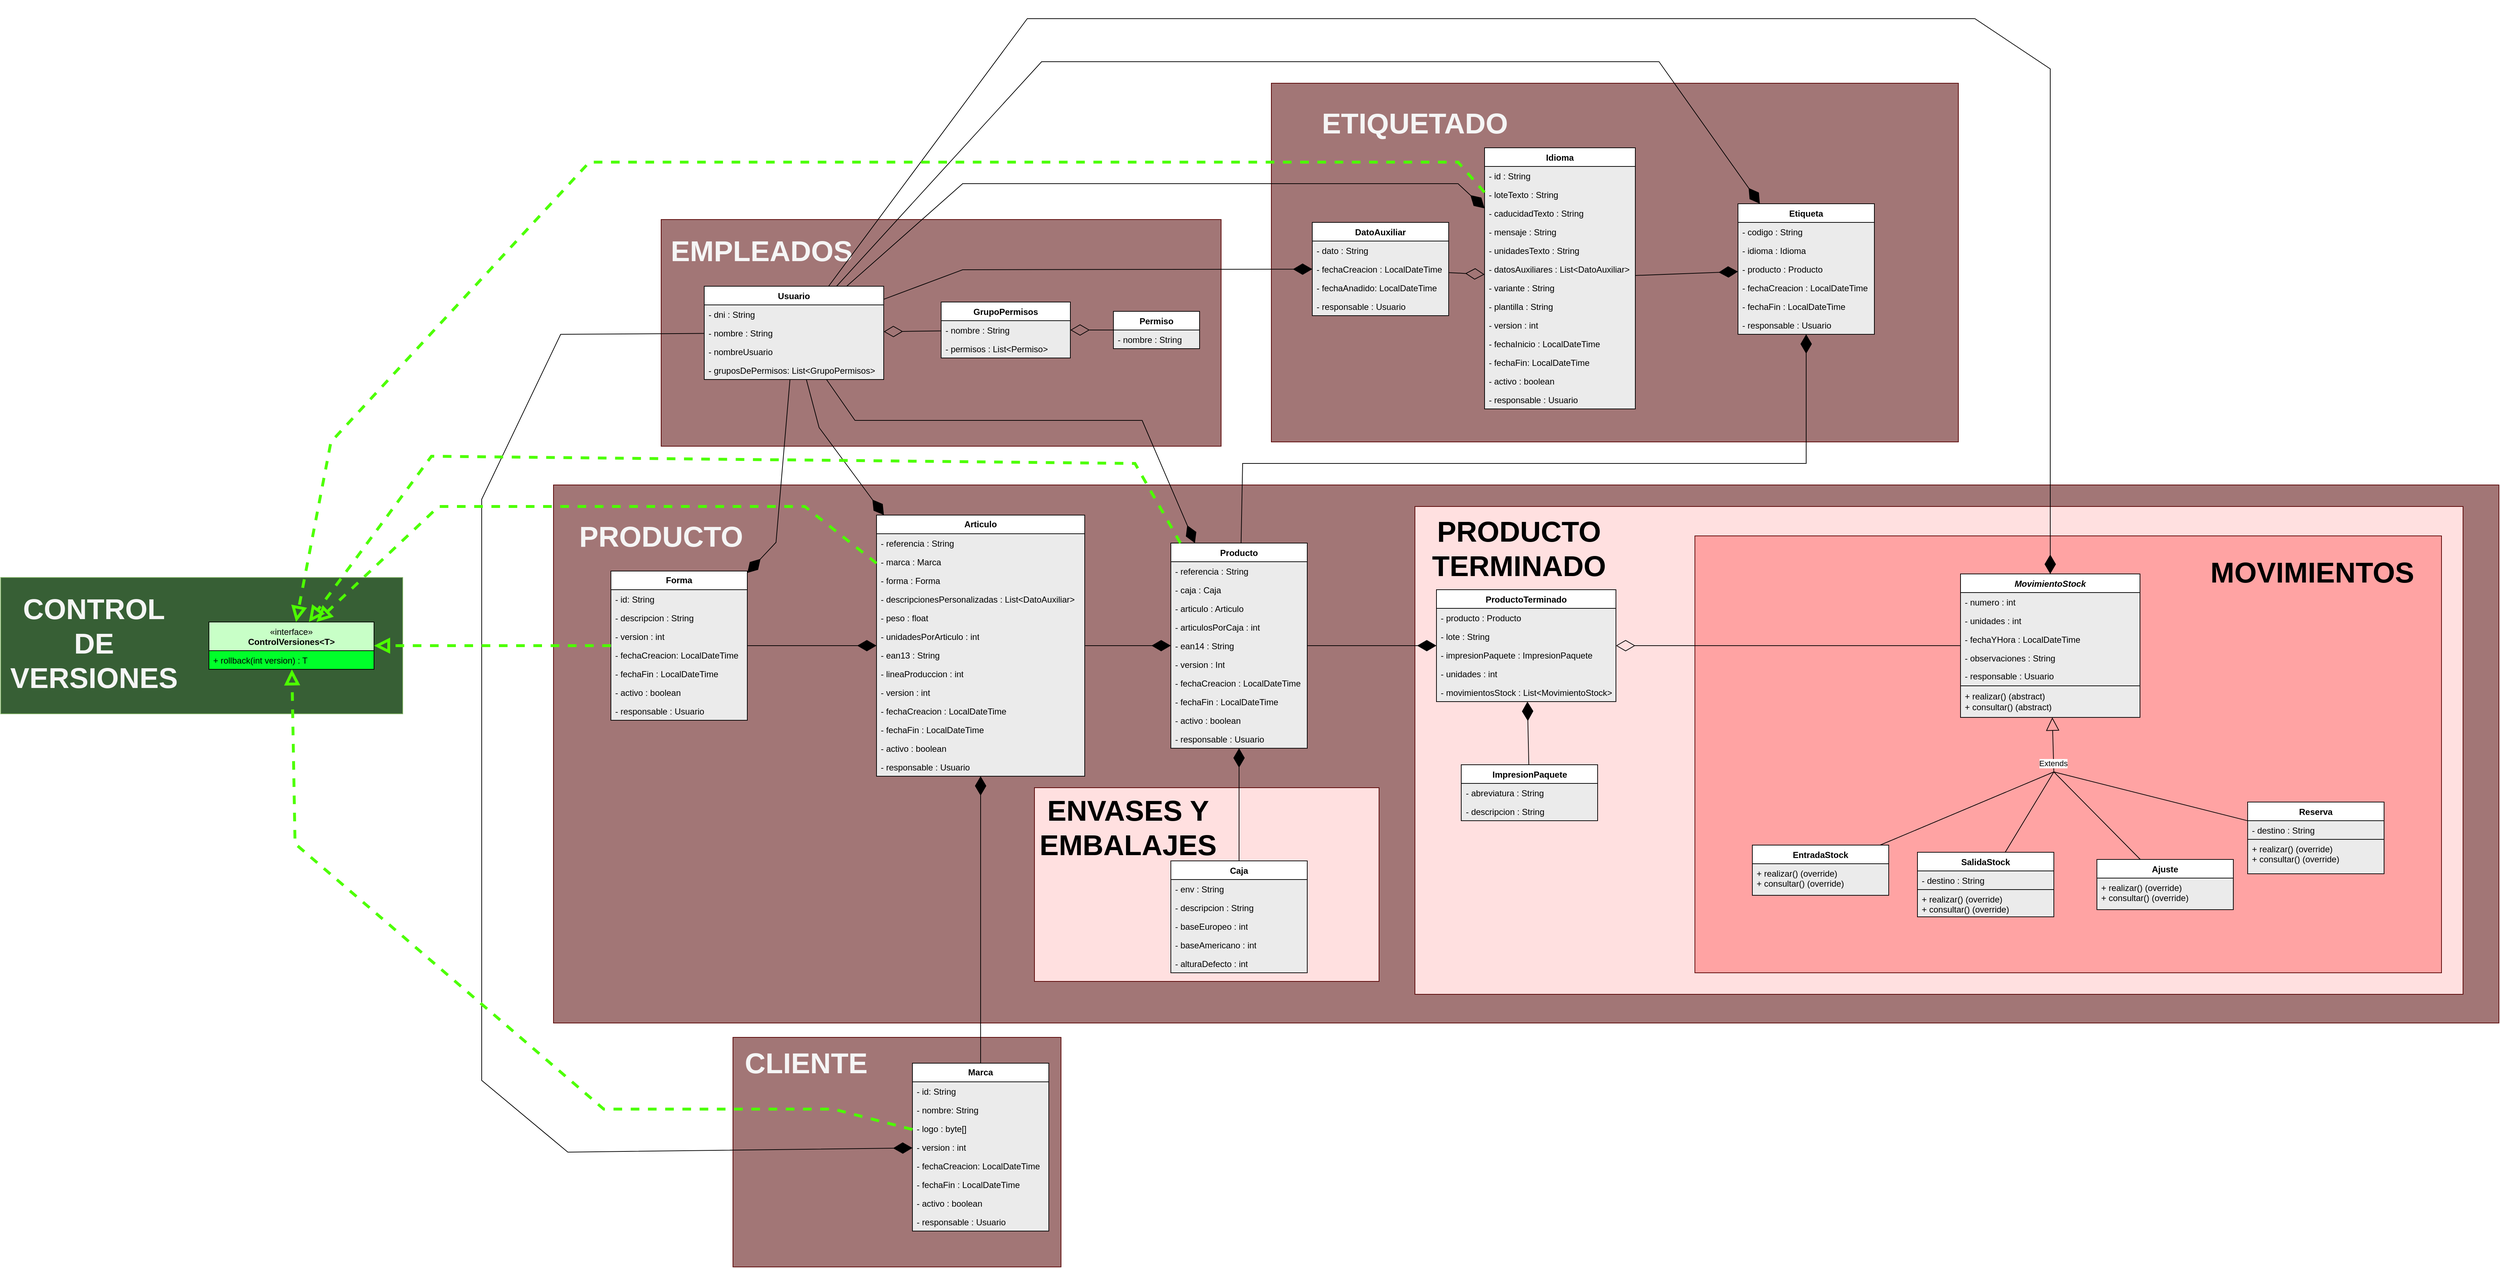 <mxfile version="26.0.16">
  <diagram id="C5RBs43oDa-KdzZeNtuy" name="Modelo">
    <mxGraphModel dx="4284" dy="2999" grid="1" gridSize="10" guides="1" tooltips="1" connect="1" arrows="1" fold="1" page="1" pageScale="1" pageWidth="827" pageHeight="1169" math="0" shadow="0">
      <root>
        <mxCell id="WIyWlLk6GJQsqaUBKTNV-0" />
        <mxCell id="WIyWlLk6GJQsqaUBKTNV-1" parent="WIyWlLk6GJQsqaUBKTNV-0" />
        <mxCell id="xdVRWR4K_y8yQyxVj0XE-1" value="" style="rounded=0;whiteSpace=wrap;html=1;strokeColor=light-dark(#570000, #050000);fillStyle=solid;fillColor=light-dark(#a27676, #190606);" parent="WIyWlLk6GJQsqaUBKTNV-1" vertex="1">
          <mxGeometry x="390" y="390" width="2710" height="750" as="geometry" />
        </mxCell>
        <mxCell id="xdVRWR4K_y8yQyxVj0XE-2" value="PRODUCTO" style="text;html=1;align=center;verticalAlign=middle;whiteSpace=wrap;rounded=0;fontSize=40;fontStyle=1;fontColor=light-dark(#f5f5f5, #ededed);" parent="WIyWlLk6GJQsqaUBKTNV-1" vertex="1">
          <mxGeometry x="450" y="420" width="180" height="81" as="geometry" />
        </mxCell>
        <mxCell id="xdVRWR4K_y8yQyxVj0XE-3" value="&lt;b&gt;Forma&lt;/b&gt;" style="swimlane;fontStyle=0;childLayout=stackLayout;horizontal=1;startSize=26;fillColor=default;horizontalStack=0;resizeParent=1;resizeParentMax=0;resizeLast=0;collapsible=1;marginBottom=0;whiteSpace=wrap;html=1;swimlaneFillColor=light-dark(#ebebeb, #1c1c1c);" parent="WIyWlLk6GJQsqaUBKTNV-1" vertex="1">
          <mxGeometry x="470" y="510" width="190" height="208" as="geometry" />
        </mxCell>
        <mxCell id="xdVRWR4K_y8yQyxVj0XE-4" value="- id: String" style="text;strokeColor=none;fillColor=none;align=left;verticalAlign=top;spacingLeft=4;spacingRight=4;overflow=hidden;rotatable=0;points=[[0,0.5],[1,0.5]];portConstraint=eastwest;whiteSpace=wrap;html=1;" parent="xdVRWR4K_y8yQyxVj0XE-3" vertex="1">
          <mxGeometry y="26" width="190" height="26" as="geometry" />
        </mxCell>
        <mxCell id="xdVRWR4K_y8yQyxVj0XE-5" value="- descripcion : String" style="text;strokeColor=none;fillColor=none;align=left;verticalAlign=top;spacingLeft=4;spacingRight=4;overflow=hidden;rotatable=0;points=[[0,0.5],[1,0.5]];portConstraint=eastwest;whiteSpace=wrap;html=1;" parent="xdVRWR4K_y8yQyxVj0XE-3" vertex="1">
          <mxGeometry y="52" width="190" height="26" as="geometry" />
        </mxCell>
        <mxCell id="xdVRWR4K_y8yQyxVj0XE-6" value="- version : int" style="text;strokeColor=none;fillColor=none;align=left;verticalAlign=top;spacingLeft=4;spacingRight=4;overflow=hidden;rotatable=0;points=[[0,0.5],[1,0.5]];portConstraint=eastwest;whiteSpace=wrap;html=1;" parent="xdVRWR4K_y8yQyxVj0XE-3" vertex="1">
          <mxGeometry y="78" width="190" height="26" as="geometry" />
        </mxCell>
        <mxCell id="xdVRWR4K_y8yQyxVj0XE-7" value="- fechaCreacion: LocalDateTime" style="text;strokeColor=none;fillColor=none;align=left;verticalAlign=top;spacingLeft=4;spacingRight=4;overflow=hidden;rotatable=0;points=[[0,0.5],[1,0.5]];portConstraint=eastwest;whiteSpace=wrap;html=1;" parent="xdVRWR4K_y8yQyxVj0XE-3" vertex="1">
          <mxGeometry y="104" width="190" height="26" as="geometry" />
        </mxCell>
        <mxCell id="xdVRWR4K_y8yQyxVj0XE-8" value="- fechaFin : LocalDateTime" style="text;strokeColor=none;fillColor=none;align=left;verticalAlign=top;spacingLeft=4;spacingRight=4;overflow=hidden;rotatable=0;points=[[0,0.5],[1,0.5]];portConstraint=eastwest;whiteSpace=wrap;html=1;" parent="xdVRWR4K_y8yQyxVj0XE-3" vertex="1">
          <mxGeometry y="130" width="190" height="26" as="geometry" />
        </mxCell>
        <mxCell id="xdVRWR4K_y8yQyxVj0XE-9" value="- activo : boolean" style="text;strokeColor=none;fillColor=none;align=left;verticalAlign=top;spacingLeft=4;spacingRight=4;overflow=hidden;rotatable=0;points=[[0,0.5],[1,0.5]];portConstraint=eastwest;whiteSpace=wrap;html=1;" parent="xdVRWR4K_y8yQyxVj0XE-3" vertex="1">
          <mxGeometry y="156" width="190" height="26" as="geometry" />
        </mxCell>
        <mxCell id="xdVRWR4K_y8yQyxVj0XE-10" value="- responsable : Usuario" style="text;strokeColor=none;fillColor=none;align=left;verticalAlign=top;spacingLeft=4;spacingRight=4;overflow=hidden;rotatable=0;points=[[0,0.5],[1,0.5]];portConstraint=eastwest;whiteSpace=wrap;html=1;" parent="xdVRWR4K_y8yQyxVj0XE-3" vertex="1">
          <mxGeometry y="182" width="190" height="26" as="geometry" />
        </mxCell>
        <mxCell id="xdVRWR4K_y8yQyxVj0XE-11" value="&lt;b&gt;Articulo&lt;/b&gt;" style="swimlane;fontStyle=0;childLayout=stackLayout;horizontal=1;startSize=26;fillColor=default;horizontalStack=0;resizeParent=1;resizeParentMax=0;resizeLast=0;collapsible=1;marginBottom=0;whiteSpace=wrap;html=1;swimlaneFillColor=light-dark(#ebebeb, #1c1c1c);" parent="WIyWlLk6GJQsqaUBKTNV-1" vertex="1">
          <mxGeometry x="840" y="432" width="290" height="364" as="geometry" />
        </mxCell>
        <mxCell id="xdVRWR4K_y8yQyxVj0XE-12" value="- referencia : String" style="text;strokeColor=none;fillColor=none;align=left;verticalAlign=top;spacingLeft=4;spacingRight=4;overflow=hidden;rotatable=0;points=[[0,0.5],[1,0.5]];portConstraint=eastwest;whiteSpace=wrap;html=1;" parent="xdVRWR4K_y8yQyxVj0XE-11" vertex="1">
          <mxGeometry y="26" width="290" height="26" as="geometry" />
        </mxCell>
        <mxCell id="xdVRWR4K_y8yQyxVj0XE-13" value="- marca : Marca" style="text;strokeColor=none;fillColor=none;align=left;verticalAlign=top;spacingLeft=4;spacingRight=4;overflow=hidden;rotatable=0;points=[[0,0.5],[1,0.5]];portConstraint=eastwest;whiteSpace=wrap;html=1;" parent="xdVRWR4K_y8yQyxVj0XE-11" vertex="1">
          <mxGeometry y="52" width="290" height="26" as="geometry" />
        </mxCell>
        <mxCell id="xdVRWR4K_y8yQyxVj0XE-14" value="- forma : Forma" style="text;strokeColor=none;fillColor=none;align=left;verticalAlign=top;spacingLeft=4;spacingRight=4;overflow=hidden;rotatable=0;points=[[0,0.5],[1,0.5]];portConstraint=eastwest;whiteSpace=wrap;html=1;" parent="xdVRWR4K_y8yQyxVj0XE-11" vertex="1">
          <mxGeometry y="78" width="290" height="26" as="geometry" />
        </mxCell>
        <mxCell id="xdVRWR4K_y8yQyxVj0XE-15" value="- descripcionesPersonalizadas : List&amp;lt;DatoAuxiliar&amp;gt;" style="text;strokeColor=none;fillColor=none;align=left;verticalAlign=top;spacingLeft=4;spacingRight=4;overflow=hidden;rotatable=0;points=[[0,0.5],[1,0.5]];portConstraint=eastwest;whiteSpace=wrap;html=1;" parent="xdVRWR4K_y8yQyxVj0XE-11" vertex="1">
          <mxGeometry y="104" width="290" height="26" as="geometry" />
        </mxCell>
        <mxCell id="xdVRWR4K_y8yQyxVj0XE-16" value="- peso : float" style="text;strokeColor=none;fillColor=none;align=left;verticalAlign=top;spacingLeft=4;spacingRight=4;overflow=hidden;rotatable=0;points=[[0,0.5],[1,0.5]];portConstraint=eastwest;whiteSpace=wrap;html=1;" parent="xdVRWR4K_y8yQyxVj0XE-11" vertex="1">
          <mxGeometry y="130" width="290" height="26" as="geometry" />
        </mxCell>
        <mxCell id="xdVRWR4K_y8yQyxVj0XE-17" value="- unidadesPorArticulo : int" style="text;strokeColor=none;fillColor=none;align=left;verticalAlign=top;spacingLeft=4;spacingRight=4;overflow=hidden;rotatable=0;points=[[0,0.5],[1,0.5]];portConstraint=eastwest;whiteSpace=wrap;html=1;" parent="xdVRWR4K_y8yQyxVj0XE-11" vertex="1">
          <mxGeometry y="156" width="290" height="26" as="geometry" />
        </mxCell>
        <mxCell id="xdVRWR4K_y8yQyxVj0XE-18" value="- ean13 : String" style="text;strokeColor=none;fillColor=none;align=left;verticalAlign=top;spacingLeft=4;spacingRight=4;overflow=hidden;rotatable=0;points=[[0,0.5],[1,0.5]];portConstraint=eastwest;whiteSpace=wrap;html=1;" parent="xdVRWR4K_y8yQyxVj0XE-11" vertex="1">
          <mxGeometry y="182" width="290" height="26" as="geometry" />
        </mxCell>
        <mxCell id="xdVRWR4K_y8yQyxVj0XE-19" value="- lineaProduccion : int" style="text;strokeColor=none;fillColor=none;align=left;verticalAlign=top;spacingLeft=4;spacingRight=4;overflow=hidden;rotatable=0;points=[[0,0.5],[1,0.5]];portConstraint=eastwest;whiteSpace=wrap;html=1;" parent="xdVRWR4K_y8yQyxVj0XE-11" vertex="1">
          <mxGeometry y="208" width="290" height="26" as="geometry" />
        </mxCell>
        <mxCell id="xdVRWR4K_y8yQyxVj0XE-20" value="- version : int" style="text;strokeColor=none;fillColor=none;align=left;verticalAlign=top;spacingLeft=4;spacingRight=4;overflow=hidden;rotatable=0;points=[[0,0.5],[1,0.5]];portConstraint=eastwest;whiteSpace=wrap;html=1;" parent="xdVRWR4K_y8yQyxVj0XE-11" vertex="1">
          <mxGeometry y="234" width="290" height="26" as="geometry" />
        </mxCell>
        <mxCell id="xdVRWR4K_y8yQyxVj0XE-21" value="- fechaCreacion : LocalDateTime" style="text;strokeColor=none;fillColor=none;align=left;verticalAlign=top;spacingLeft=4;spacingRight=4;overflow=hidden;rotatable=0;points=[[0,0.5],[1,0.5]];portConstraint=eastwest;whiteSpace=wrap;html=1;" parent="xdVRWR4K_y8yQyxVj0XE-11" vertex="1">
          <mxGeometry y="260" width="290" height="26" as="geometry" />
        </mxCell>
        <mxCell id="xdVRWR4K_y8yQyxVj0XE-22" value="- fechaFin : LocalDateTime" style="text;strokeColor=none;fillColor=none;align=left;verticalAlign=top;spacingLeft=4;spacingRight=4;overflow=hidden;rotatable=0;points=[[0,0.5],[1,0.5]];portConstraint=eastwest;whiteSpace=wrap;html=1;" parent="xdVRWR4K_y8yQyxVj0XE-11" vertex="1">
          <mxGeometry y="286" width="290" height="26" as="geometry" />
        </mxCell>
        <mxCell id="xdVRWR4K_y8yQyxVj0XE-23" value="- activo : boolean" style="text;strokeColor=none;fillColor=none;align=left;verticalAlign=top;spacingLeft=4;spacingRight=4;overflow=hidden;rotatable=0;points=[[0,0.5],[1,0.5]];portConstraint=eastwest;whiteSpace=wrap;html=1;" parent="xdVRWR4K_y8yQyxVj0XE-11" vertex="1">
          <mxGeometry y="312" width="290" height="26" as="geometry" />
        </mxCell>
        <mxCell id="xdVRWR4K_y8yQyxVj0XE-24" value="- responsable : Usuario" style="text;strokeColor=none;fillColor=none;align=left;verticalAlign=top;spacingLeft=4;spacingRight=4;overflow=hidden;rotatable=0;points=[[0,0.5],[1,0.5]];portConstraint=eastwest;whiteSpace=wrap;html=1;" parent="xdVRWR4K_y8yQyxVj0XE-11" vertex="1">
          <mxGeometry y="338" width="290" height="26" as="geometry" />
        </mxCell>
        <mxCell id="xdVRWR4K_y8yQyxVj0XE-30" value="Producto" style="swimlane;fontStyle=1;align=center;verticalAlign=top;childLayout=stackLayout;horizontal=1;startSize=26;horizontalStack=0;resizeParent=1;resizeParentMax=0;resizeLast=0;collapsible=1;marginBottom=0;whiteSpace=wrap;html=1;swimlaneFillColor=light-dark(#ebebeb, #1c1c1c);" parent="WIyWlLk6GJQsqaUBKTNV-1" vertex="1">
          <mxGeometry x="1250" y="471" width="190" height="286" as="geometry" />
        </mxCell>
        <mxCell id="xdVRWR4K_y8yQyxVj0XE-31" value="- referencia : String" style="text;strokeColor=none;fillColor=none;align=left;verticalAlign=top;spacingLeft=4;spacingRight=4;overflow=hidden;rotatable=0;points=[[0,0.5],[1,0.5]];portConstraint=eastwest;whiteSpace=wrap;html=1;" parent="xdVRWR4K_y8yQyxVj0XE-30" vertex="1">
          <mxGeometry y="26" width="190" height="26" as="geometry" />
        </mxCell>
        <mxCell id="xdVRWR4K_y8yQyxVj0XE-33" value="- caja : Caja" style="text;strokeColor=none;fillColor=none;align=left;verticalAlign=top;spacingLeft=4;spacingRight=4;overflow=hidden;rotatable=0;points=[[0,0.5],[1,0.5]];portConstraint=eastwest;whiteSpace=wrap;html=1;" parent="xdVRWR4K_y8yQyxVj0XE-30" vertex="1">
          <mxGeometry y="52" width="190" height="26" as="geometry" />
        </mxCell>
        <mxCell id="xdVRWR4K_y8yQyxVj0XE-34" value="- articulo : Articulo" style="text;strokeColor=none;fillColor=none;align=left;verticalAlign=top;spacingLeft=4;spacingRight=4;overflow=hidden;rotatable=0;points=[[0,0.5],[1,0.5]];portConstraint=eastwest;whiteSpace=wrap;html=1;" parent="xdVRWR4K_y8yQyxVj0XE-30" vertex="1">
          <mxGeometry y="78" width="190" height="26" as="geometry" />
        </mxCell>
        <mxCell id="xdVRWR4K_y8yQyxVj0XE-35" value="- articulosPorCaja : int" style="text;strokeColor=none;fillColor=none;align=left;verticalAlign=top;spacingLeft=4;spacingRight=4;overflow=hidden;rotatable=0;points=[[0,0.5],[1,0.5]];portConstraint=eastwest;whiteSpace=wrap;html=1;" parent="xdVRWR4K_y8yQyxVj0XE-30" vertex="1">
          <mxGeometry y="104" width="190" height="26" as="geometry" />
        </mxCell>
        <mxCell id="xdVRWR4K_y8yQyxVj0XE-36" value="- ean14 : String" style="text;strokeColor=none;fillColor=none;align=left;verticalAlign=top;spacingLeft=4;spacingRight=4;overflow=hidden;rotatable=0;points=[[0,0.5],[1,0.5]];portConstraint=eastwest;whiteSpace=wrap;html=1;" parent="xdVRWR4K_y8yQyxVj0XE-30" vertex="1">
          <mxGeometry y="130" width="190" height="26" as="geometry" />
        </mxCell>
        <mxCell id="xdVRWR4K_y8yQyxVj0XE-37" value="- version : Int" style="text;strokeColor=none;fillColor=none;align=left;verticalAlign=top;spacingLeft=4;spacingRight=4;overflow=hidden;rotatable=0;points=[[0,0.5],[1,0.5]];portConstraint=eastwest;whiteSpace=wrap;html=1;" parent="xdVRWR4K_y8yQyxVj0XE-30" vertex="1">
          <mxGeometry y="156" width="190" height="26" as="geometry" />
        </mxCell>
        <mxCell id="xdVRWR4K_y8yQyxVj0XE-38" value="- fechaCreacion : LocalDateTime" style="text;strokeColor=none;fillColor=none;align=left;verticalAlign=top;spacingLeft=4;spacingRight=4;overflow=hidden;rotatable=0;points=[[0,0.5],[1,0.5]];portConstraint=eastwest;whiteSpace=wrap;html=1;" parent="xdVRWR4K_y8yQyxVj0XE-30" vertex="1">
          <mxGeometry y="182" width="190" height="26" as="geometry" />
        </mxCell>
        <mxCell id="xdVRWR4K_y8yQyxVj0XE-39" value="- fechaFin : LocalDateTime" style="text;strokeColor=none;fillColor=none;align=left;verticalAlign=top;spacingLeft=4;spacingRight=4;overflow=hidden;rotatable=0;points=[[0,0.5],[1,0.5]];portConstraint=eastwest;whiteSpace=wrap;html=1;" parent="xdVRWR4K_y8yQyxVj0XE-30" vertex="1">
          <mxGeometry y="208" width="190" height="26" as="geometry" />
        </mxCell>
        <mxCell id="xdVRWR4K_y8yQyxVj0XE-40" value="- activo : boolean" style="text;strokeColor=none;fillColor=none;align=left;verticalAlign=top;spacingLeft=4;spacingRight=4;overflow=hidden;rotatable=0;points=[[0,0.5],[1,0.5]];portConstraint=eastwest;whiteSpace=wrap;html=1;" parent="xdVRWR4K_y8yQyxVj0XE-30" vertex="1">
          <mxGeometry y="234" width="190" height="26" as="geometry" />
        </mxCell>
        <mxCell id="xdVRWR4K_y8yQyxVj0XE-41" value="- responsable : Usuario" style="text;strokeColor=none;fillColor=none;align=left;verticalAlign=top;spacingLeft=4;spacingRight=4;overflow=hidden;rotatable=0;points=[[0,0.5],[1,0.5]];portConstraint=eastwest;whiteSpace=wrap;html=1;" parent="xdVRWR4K_y8yQyxVj0XE-30" vertex="1">
          <mxGeometry y="260" width="190" height="26" as="geometry" />
        </mxCell>
        <mxCell id="xdVRWR4K_y8yQyxVj0XE-43" value="" style="endArrow=diamondThin;endFill=1;endSize=24;html=1;rounded=0;" parent="WIyWlLk6GJQsqaUBKTNV-1" source="xdVRWR4K_y8yQyxVj0XE-3" target="xdVRWR4K_y8yQyxVj0XE-11" edge="1">
          <mxGeometry width="160" relative="1" as="geometry">
            <mxPoint x="940" y="280" as="sourcePoint" />
            <mxPoint x="1100" y="280" as="targetPoint" />
            <Array as="points">
              <mxPoint x="760" y="614" />
            </Array>
          </mxGeometry>
        </mxCell>
        <mxCell id="xdVRWR4K_y8yQyxVj0XE-44" value="" style="endArrow=diamondThin;endFill=1;endSize=24;html=1;rounded=0;" parent="WIyWlLk6GJQsqaUBKTNV-1" source="xdVRWR4K_y8yQyxVj0XE-11" target="xdVRWR4K_y8yQyxVj0XE-30" edge="1">
          <mxGeometry width="160" relative="1" as="geometry">
            <mxPoint x="1260" y="520" as="sourcePoint" />
            <mxPoint x="1420" y="520" as="targetPoint" />
          </mxGeometry>
        </mxCell>
        <mxCell id="xdVRWR4K_y8yQyxVj0XE-53" value="" style="rounded=0;whiteSpace=wrap;html=1;strokeColor=light-dark(#570000, #050000);fillStyle=solid;fillColor=light-dark(#a27676, #190606);" parent="WIyWlLk6GJQsqaUBKTNV-1" vertex="1">
          <mxGeometry x="640" y="1160" width="457" height="320" as="geometry" />
        </mxCell>
        <mxCell id="xdVRWR4K_y8yQyxVj0XE-54" value="&lt;b&gt;Marca&lt;/b&gt;" style="swimlane;fontStyle=0;childLayout=stackLayout;horizontal=1;startSize=26;fillColor=default;horizontalStack=0;resizeParent=1;resizeParentMax=0;resizeLast=0;collapsible=1;marginBottom=0;whiteSpace=wrap;html=1;gradientColor=none;swimlaneFillColor=light-dark(#ebebeb, #1c1c1c);" parent="WIyWlLk6GJQsqaUBKTNV-1" vertex="1">
          <mxGeometry x="890" y="1196" width="190" height="234" as="geometry" />
        </mxCell>
        <mxCell id="xdVRWR4K_y8yQyxVj0XE-55" value="- id: String" style="text;strokeColor=none;fillColor=none;align=left;verticalAlign=top;spacingLeft=4;spacingRight=4;overflow=hidden;rotatable=0;points=[[0,0.5],[1,0.5]];portConstraint=eastwest;whiteSpace=wrap;html=1;" parent="xdVRWR4K_y8yQyxVj0XE-54" vertex="1">
          <mxGeometry y="26" width="190" height="26" as="geometry" />
        </mxCell>
        <mxCell id="xdVRWR4K_y8yQyxVj0XE-56" value="- nombre: String" style="text;strokeColor=none;fillColor=none;align=left;verticalAlign=top;spacingLeft=4;spacingRight=4;overflow=hidden;rotatable=0;points=[[0,0.5],[1,0.5]];portConstraint=eastwest;whiteSpace=wrap;html=1;" parent="xdVRWR4K_y8yQyxVj0XE-54" vertex="1">
          <mxGeometry y="52" width="190" height="26" as="geometry" />
        </mxCell>
        <mxCell id="xdVRWR4K_y8yQyxVj0XE-65" value="- logo : byte[]" style="text;strokeColor=none;fillColor=none;align=left;verticalAlign=top;spacingLeft=4;spacingRight=4;overflow=hidden;rotatable=0;points=[[0,0.5],[1,0.5]];portConstraint=eastwest;whiteSpace=wrap;html=1;" parent="xdVRWR4K_y8yQyxVj0XE-54" vertex="1">
          <mxGeometry y="78" width="190" height="26" as="geometry" />
        </mxCell>
        <mxCell id="xdVRWR4K_y8yQyxVj0XE-57" value="- version : int" style="text;strokeColor=none;fillColor=none;align=left;verticalAlign=top;spacingLeft=4;spacingRight=4;overflow=hidden;rotatable=0;points=[[0,0.5],[1,0.5]];portConstraint=eastwest;whiteSpace=wrap;html=1;" parent="xdVRWR4K_y8yQyxVj0XE-54" vertex="1">
          <mxGeometry y="104" width="190" height="26" as="geometry" />
        </mxCell>
        <mxCell id="xdVRWR4K_y8yQyxVj0XE-58" value="- fechaCreacion: LocalDateTime" style="text;strokeColor=none;fillColor=none;align=left;verticalAlign=top;spacingLeft=4;spacingRight=4;overflow=hidden;rotatable=0;points=[[0,0.5],[1,0.5]];portConstraint=eastwest;whiteSpace=wrap;html=1;" parent="xdVRWR4K_y8yQyxVj0XE-54" vertex="1">
          <mxGeometry y="130" width="190" height="26" as="geometry" />
        </mxCell>
        <mxCell id="xdVRWR4K_y8yQyxVj0XE-59" value="- fechaFin : LocalDateTime" style="text;strokeColor=none;fillColor=none;align=left;verticalAlign=top;spacingLeft=4;spacingRight=4;overflow=hidden;rotatable=0;points=[[0,0.5],[1,0.5]];portConstraint=eastwest;whiteSpace=wrap;html=1;" parent="xdVRWR4K_y8yQyxVj0XE-54" vertex="1">
          <mxGeometry y="156" width="190" height="26" as="geometry" />
        </mxCell>
        <mxCell id="xdVRWR4K_y8yQyxVj0XE-60" value="- activo : boolean" style="text;strokeColor=none;fillColor=none;align=left;verticalAlign=top;spacingLeft=4;spacingRight=4;overflow=hidden;rotatable=0;points=[[0,0.5],[1,0.5]];portConstraint=eastwest;whiteSpace=wrap;html=1;" parent="xdVRWR4K_y8yQyxVj0XE-54" vertex="1">
          <mxGeometry y="182" width="190" height="26" as="geometry" />
        </mxCell>
        <mxCell id="xdVRWR4K_y8yQyxVj0XE-61" value="- responsable : Usuario" style="text;strokeColor=none;fillColor=none;align=left;verticalAlign=top;spacingLeft=4;spacingRight=4;overflow=hidden;rotatable=0;points=[[0,0.5],[1,0.5]];portConstraint=eastwest;whiteSpace=wrap;html=1;" parent="xdVRWR4K_y8yQyxVj0XE-54" vertex="1">
          <mxGeometry y="208" width="190" height="26" as="geometry" />
        </mxCell>
        <mxCell id="xdVRWR4K_y8yQyxVj0XE-63" value="&lt;font&gt;CLIENTE&lt;/font&gt;" style="text;html=1;align=center;verticalAlign=middle;whiteSpace=wrap;rounded=0;fontStyle=1;fontSize=40;fontColor=light-dark(#f5f5f5, #ededed);" parent="WIyWlLk6GJQsqaUBKTNV-1" vertex="1">
          <mxGeometry x="667" y="1160" width="150" height="70" as="geometry" />
        </mxCell>
        <mxCell id="xdVRWR4K_y8yQyxVj0XE-66" value="" style="endArrow=diamondThin;endFill=1;endSize=24;html=1;rounded=0;" parent="WIyWlLk6GJQsqaUBKTNV-1" source="xdVRWR4K_y8yQyxVj0XE-54" target="xdVRWR4K_y8yQyxVj0XE-11" edge="1">
          <mxGeometry width="160" relative="1" as="geometry">
            <mxPoint x="1000" y="320" as="sourcePoint" />
            <mxPoint x="1050" y="322" as="targetPoint" />
          </mxGeometry>
        </mxCell>
        <mxCell id="xdVRWR4K_y8yQyxVj0XE-68" value="" style="rounded=0;whiteSpace=wrap;html=1;strokeColor=light-dark(#570000, #050000);fillColor=light-dark(#ffe0e0, #8f0000);" parent="WIyWlLk6GJQsqaUBKTNV-1" vertex="1">
          <mxGeometry x="1060" y="812" width="480" height="270" as="geometry" />
        </mxCell>
        <mxCell id="xdVRWR4K_y8yQyxVj0XE-69" value="ENVASES Y EMBALAJES" style="text;html=1;align=center;verticalAlign=middle;whiteSpace=wrap;rounded=0;fontSize=40;fontStyle=1" parent="WIyWlLk6GJQsqaUBKTNV-1" vertex="1">
          <mxGeometry x="1100" y="832" width="181" height="70" as="geometry" />
        </mxCell>
        <mxCell id="xdVRWR4K_y8yQyxVj0XE-70" value="Caja" style="swimlane;fontStyle=1;align=center;verticalAlign=top;childLayout=stackLayout;horizontal=1;startSize=26;horizontalStack=0;resizeParent=1;resizeParentMax=0;resizeLast=0;collapsible=1;marginBottom=0;whiteSpace=wrap;html=1;swimlaneFillColor=light-dark(#ebebeb, #1c1c1c);" parent="WIyWlLk6GJQsqaUBKTNV-1" vertex="1">
          <mxGeometry x="1250" y="914" width="190" height="156" as="geometry" />
        </mxCell>
        <mxCell id="xdVRWR4K_y8yQyxVj0XE-71" value="- env : String" style="text;strokeColor=none;fillColor=none;align=left;verticalAlign=top;spacingLeft=4;spacingRight=4;overflow=hidden;rotatable=0;points=[[0,0.5],[1,0.5]];portConstraint=eastwest;whiteSpace=wrap;html=1;" parent="xdVRWR4K_y8yQyxVj0XE-70" vertex="1">
          <mxGeometry y="26" width="190" height="26" as="geometry" />
        </mxCell>
        <mxCell id="xdVRWR4K_y8yQyxVj0XE-72" value="- descripcion : String" style="text;strokeColor=none;fillColor=none;align=left;verticalAlign=top;spacingLeft=4;spacingRight=4;overflow=hidden;rotatable=0;points=[[0,0.5],[1,0.5]];portConstraint=eastwest;whiteSpace=wrap;html=1;" parent="xdVRWR4K_y8yQyxVj0XE-70" vertex="1">
          <mxGeometry y="52" width="190" height="26" as="geometry" />
        </mxCell>
        <mxCell id="xdVRWR4K_y8yQyxVj0XE-73" value="- baseEuropeo : int" style="text;strokeColor=none;fillColor=none;align=left;verticalAlign=top;spacingLeft=4;spacingRight=4;overflow=hidden;rotatable=0;points=[[0,0.5],[1,0.5]];portConstraint=eastwest;whiteSpace=wrap;html=1;" parent="xdVRWR4K_y8yQyxVj0XE-70" vertex="1">
          <mxGeometry y="78" width="190" height="26" as="geometry" />
        </mxCell>
        <mxCell id="xdVRWR4K_y8yQyxVj0XE-74" value="- baseAmericano : int" style="text;strokeColor=none;fillColor=none;align=left;verticalAlign=top;spacingLeft=4;spacingRight=4;overflow=hidden;rotatable=0;points=[[0,0.5],[1,0.5]];portConstraint=eastwest;whiteSpace=wrap;html=1;" parent="xdVRWR4K_y8yQyxVj0XE-70" vertex="1">
          <mxGeometry y="104" width="190" height="26" as="geometry" />
        </mxCell>
        <mxCell id="xdVRWR4K_y8yQyxVj0XE-75" value="- alturaDefecto : int" style="text;strokeColor=none;fillColor=none;align=left;verticalAlign=top;spacingLeft=4;spacingRight=4;overflow=hidden;rotatable=0;points=[[0,0.5],[1,0.5]];portConstraint=eastwest;whiteSpace=wrap;html=1;" parent="xdVRWR4K_y8yQyxVj0XE-70" vertex="1">
          <mxGeometry y="130" width="190" height="26" as="geometry" />
        </mxCell>
        <mxCell id="xdVRWR4K_y8yQyxVj0XE-81" value="" style="endArrow=diamondThin;endFill=1;endSize=24;html=1;rounded=0;" parent="WIyWlLk6GJQsqaUBKTNV-1" source="xdVRWR4K_y8yQyxVj0XE-70" target="xdVRWR4K_y8yQyxVj0XE-30" edge="1">
          <mxGeometry width="160" relative="1" as="geometry">
            <mxPoint x="1063" y="620" as="sourcePoint" />
            <mxPoint x="1095" y="508" as="targetPoint" />
          </mxGeometry>
        </mxCell>
        <mxCell id="xdVRWR4K_y8yQyxVj0XE-82" value="" style="rounded=0;whiteSpace=wrap;html=1;strokeColor=light-dark(#570000, #050000);fillStyle=solid;fillColor=light-dark(#a27676, #190606);" parent="WIyWlLk6GJQsqaUBKTNV-1" vertex="1">
          <mxGeometry x="1390" y="-170" width="957" height="500" as="geometry" />
        </mxCell>
        <mxCell id="xdVRWR4K_y8yQyxVj0XE-83" value="&lt;font&gt;&lt;b&gt;ETIQUETADO&lt;/b&gt;&lt;/font&gt;" style="text;html=1;align=center;verticalAlign=middle;whiteSpace=wrap;rounded=0;fontSize=40;fontColor=light-dark(#f5f5f5, #ededed);" parent="WIyWlLk6GJQsqaUBKTNV-1" vertex="1">
          <mxGeometry x="1480" y="-150" width="220" height="70" as="geometry" />
        </mxCell>
        <mxCell id="xdVRWR4K_y8yQyxVj0XE-84" value="Idioma" style="swimlane;fontStyle=1;align=center;verticalAlign=top;childLayout=stackLayout;horizontal=1;startSize=26;horizontalStack=0;resizeParent=1;resizeParentMax=0;resizeLast=0;collapsible=1;marginBottom=0;whiteSpace=wrap;html=1;swimlaneFillColor=light-dark(#ebebeb, #1c1c1c);" parent="WIyWlLk6GJQsqaUBKTNV-1" vertex="1">
          <mxGeometry x="1687" y="-80" width="210" height="364" as="geometry" />
        </mxCell>
        <mxCell id="xdVRWR4K_y8yQyxVj0XE-85" value="- id : String" style="text;strokeColor=none;fillColor=none;align=left;verticalAlign=top;spacingLeft=4;spacingRight=4;overflow=hidden;rotatable=0;points=[[0,0.5],[1,0.5]];portConstraint=eastwest;whiteSpace=wrap;html=1;" parent="xdVRWR4K_y8yQyxVj0XE-84" vertex="1">
          <mxGeometry y="26" width="210" height="26" as="geometry" />
        </mxCell>
        <mxCell id="xdVRWR4K_y8yQyxVj0XE-86" value="- loteTexto : String" style="text;strokeColor=none;fillColor=none;align=left;verticalAlign=top;spacingLeft=4;spacingRight=4;overflow=hidden;rotatable=0;points=[[0,0.5],[1,0.5]];portConstraint=eastwest;whiteSpace=wrap;html=1;" parent="xdVRWR4K_y8yQyxVj0XE-84" vertex="1">
          <mxGeometry y="52" width="210" height="26" as="geometry" />
        </mxCell>
        <mxCell id="xdVRWR4K_y8yQyxVj0XE-87" value="- caducidadTexto : String" style="text;strokeColor=none;fillColor=none;align=left;verticalAlign=top;spacingLeft=4;spacingRight=4;overflow=hidden;rotatable=0;points=[[0,0.5],[1,0.5]];portConstraint=eastwest;whiteSpace=wrap;html=1;" parent="xdVRWR4K_y8yQyxVj0XE-84" vertex="1">
          <mxGeometry y="78" width="210" height="26" as="geometry" />
        </mxCell>
        <mxCell id="xdVRWR4K_y8yQyxVj0XE-88" value="- mensaje : String" style="text;strokeColor=none;fillColor=none;align=left;verticalAlign=top;spacingLeft=4;spacingRight=4;overflow=hidden;rotatable=0;points=[[0,0.5],[1,0.5]];portConstraint=eastwest;whiteSpace=wrap;html=1;" parent="xdVRWR4K_y8yQyxVj0XE-84" vertex="1">
          <mxGeometry y="104" width="210" height="26" as="geometry" />
        </mxCell>
        <mxCell id="xdVRWR4K_y8yQyxVj0XE-89" value="- unidadesTexto : String" style="text;strokeColor=none;fillColor=none;align=left;verticalAlign=top;spacingLeft=4;spacingRight=4;overflow=hidden;rotatable=0;points=[[0,0.5],[1,0.5]];portConstraint=eastwest;whiteSpace=wrap;html=1;" parent="xdVRWR4K_y8yQyxVj0XE-84" vertex="1">
          <mxGeometry y="130" width="210" height="26" as="geometry" />
        </mxCell>
        <mxCell id="xdVRWR4K_y8yQyxVj0XE-101" value="- datosAuxiliares : List&amp;lt;DatoAuxiliar&amp;gt;" style="text;strokeColor=none;fillColor=none;align=left;verticalAlign=top;spacingLeft=4;spacingRight=4;overflow=hidden;rotatable=0;points=[[0,0.5],[1,0.5]];portConstraint=eastwest;whiteSpace=wrap;html=1;" parent="xdVRWR4K_y8yQyxVj0XE-84" vertex="1">
          <mxGeometry y="156" width="210" height="26" as="geometry" />
        </mxCell>
        <mxCell id="xdVRWR4K_y8yQyxVj0XE-103" value="- variante : String" style="text;strokeColor=none;fillColor=none;align=left;verticalAlign=top;spacingLeft=4;spacingRight=4;overflow=hidden;rotatable=0;points=[[0,0.5],[1,0.5]];portConstraint=eastwest;whiteSpace=wrap;html=1;" parent="xdVRWR4K_y8yQyxVj0XE-84" vertex="1">
          <mxGeometry y="182" width="210" height="26" as="geometry" />
        </mxCell>
        <mxCell id="14Ku7LAxFGJVS1QKwNjN-0" value="- plantilla : String" style="text;strokeColor=none;fillColor=none;align=left;verticalAlign=top;spacingLeft=4;spacingRight=4;overflow=hidden;rotatable=0;points=[[0,0.5],[1,0.5]];portConstraint=eastwest;whiteSpace=wrap;html=1;" vertex="1" parent="xdVRWR4K_y8yQyxVj0XE-84">
          <mxGeometry y="208" width="210" height="26" as="geometry" />
        </mxCell>
        <mxCell id="xdVRWR4K_y8yQyxVj0XE-90" value="- version : int" style="text;strokeColor=none;fillColor=none;align=left;verticalAlign=top;spacingLeft=4;spacingRight=4;overflow=hidden;rotatable=0;points=[[0,0.5],[1,0.5]];portConstraint=eastwest;whiteSpace=wrap;html=1;" parent="xdVRWR4K_y8yQyxVj0XE-84" vertex="1">
          <mxGeometry y="234" width="210" height="26" as="geometry" />
        </mxCell>
        <mxCell id="xdVRWR4K_y8yQyxVj0XE-91" value="- fechaInicio : LocalDateTime" style="text;strokeColor=none;fillColor=none;align=left;verticalAlign=top;spacingLeft=4;spacingRight=4;overflow=hidden;rotatable=0;points=[[0,0.5],[1,0.5]];portConstraint=eastwest;whiteSpace=wrap;html=1;" parent="xdVRWR4K_y8yQyxVj0XE-84" vertex="1">
          <mxGeometry y="260" width="210" height="26" as="geometry" />
        </mxCell>
        <mxCell id="xdVRWR4K_y8yQyxVj0XE-92" value="- fechaFin: LocalDateTime" style="text;strokeColor=none;fillColor=none;align=left;verticalAlign=top;spacingLeft=4;spacingRight=4;overflow=hidden;rotatable=0;points=[[0,0.5],[1,0.5]];portConstraint=eastwest;whiteSpace=wrap;html=1;" parent="xdVRWR4K_y8yQyxVj0XE-84" vertex="1">
          <mxGeometry y="286" width="210" height="26" as="geometry" />
        </mxCell>
        <mxCell id="xdVRWR4K_y8yQyxVj0XE-93" value="- activo : boolean" style="text;strokeColor=none;fillColor=none;align=left;verticalAlign=top;spacingLeft=4;spacingRight=4;overflow=hidden;rotatable=0;points=[[0,0.5],[1,0.5]];portConstraint=eastwest;whiteSpace=wrap;html=1;" parent="xdVRWR4K_y8yQyxVj0XE-84" vertex="1">
          <mxGeometry y="312" width="210" height="26" as="geometry" />
        </mxCell>
        <mxCell id="xdVRWR4K_y8yQyxVj0XE-94" value="- responsable : Usuario" style="text;strokeColor=none;fillColor=none;align=left;verticalAlign=top;spacingLeft=4;spacingRight=4;overflow=hidden;rotatable=0;points=[[0,0.5],[1,0.5]];portConstraint=eastwest;whiteSpace=wrap;html=1;" parent="xdVRWR4K_y8yQyxVj0XE-84" vertex="1">
          <mxGeometry y="338" width="210" height="26" as="geometry" />
        </mxCell>
        <mxCell id="xdVRWR4K_y8yQyxVj0XE-95" value="DatoAuxiliar" style="swimlane;fontStyle=1;align=center;verticalAlign=top;childLayout=stackLayout;horizontal=1;startSize=26;horizontalStack=0;resizeParent=1;resizeParentMax=0;resizeLast=0;collapsible=1;marginBottom=0;whiteSpace=wrap;html=1;swimlaneFillColor=light-dark(#ebebeb, #1c1c1c);" parent="WIyWlLk6GJQsqaUBKTNV-1" vertex="1">
          <mxGeometry x="1447" y="24" width="190" height="130" as="geometry" />
        </mxCell>
        <mxCell id="xdVRWR4K_y8yQyxVj0XE-96" value="&lt;div&gt;- dato : String&lt;/div&gt;" style="text;strokeColor=none;fillColor=none;align=left;verticalAlign=top;spacingLeft=4;spacingRight=4;overflow=hidden;rotatable=0;points=[[0,0.5],[1,0.5]];portConstraint=eastwest;whiteSpace=wrap;html=1;" parent="xdVRWR4K_y8yQyxVj0XE-95" vertex="1">
          <mxGeometry y="26" width="190" height="26" as="geometry" />
        </mxCell>
        <mxCell id="xdVRWR4K_y8yQyxVj0XE-97" value="- fechaCreacion : LocalDateTime" style="text;strokeColor=none;fillColor=none;align=left;verticalAlign=top;spacingLeft=4;spacingRight=4;overflow=hidden;rotatable=0;points=[[0,0.5],[1,0.5]];portConstraint=eastwest;whiteSpace=wrap;html=1;" parent="xdVRWR4K_y8yQyxVj0XE-95" vertex="1">
          <mxGeometry y="52" width="190" height="26" as="geometry" />
        </mxCell>
        <mxCell id="xdVRWR4K_y8yQyxVj0XE-108" value="- fechaAnadido: LocalDateTime" style="text;strokeColor=none;fillColor=none;align=left;verticalAlign=top;spacingLeft=4;spacingRight=4;overflow=hidden;rotatable=0;points=[[0,0.5],[1,0.5]];portConstraint=eastwest;whiteSpace=wrap;html=1;" parent="xdVRWR4K_y8yQyxVj0XE-95" vertex="1">
          <mxGeometry y="78" width="190" height="26" as="geometry" />
        </mxCell>
        <mxCell id="xdVRWR4K_y8yQyxVj0XE-98" value="- responsable : Usuario" style="text;strokeColor=none;fillColor=none;align=left;verticalAlign=top;spacingLeft=4;spacingRight=4;overflow=hidden;rotatable=0;points=[[0,0.5],[1,0.5]];portConstraint=eastwest;whiteSpace=wrap;html=1;" parent="xdVRWR4K_y8yQyxVj0XE-95" vertex="1">
          <mxGeometry y="104" width="190" height="26" as="geometry" />
        </mxCell>
        <mxCell id="xdVRWR4K_y8yQyxVj0XE-102" value="" style="endArrow=diamondThin;endFill=0;endSize=24;html=1;rounded=0;" parent="WIyWlLk6GJQsqaUBKTNV-1" source="xdVRWR4K_y8yQyxVj0XE-95" target="xdVRWR4K_y8yQyxVj0XE-84" edge="1">
          <mxGeometry width="160" relative="1" as="geometry">
            <mxPoint x="1807" y="80" as="sourcePoint" />
            <mxPoint x="1967" y="80" as="targetPoint" />
          </mxGeometry>
        </mxCell>
        <mxCell id="xdVRWR4K_y8yQyxVj0XE-109" value="Etiqueta" style="swimlane;fontStyle=1;align=center;verticalAlign=top;childLayout=stackLayout;horizontal=1;startSize=26;horizontalStack=0;resizeParent=1;resizeParentMax=0;resizeLast=0;collapsible=1;marginBottom=0;whiteSpace=wrap;html=1;swimlaneFillColor=light-dark(#ebebeb, #1c1c1c);" parent="WIyWlLk6GJQsqaUBKTNV-1" vertex="1">
          <mxGeometry x="2040" y="-2" width="190" height="182" as="geometry" />
        </mxCell>
        <mxCell id="xdVRWR4K_y8yQyxVj0XE-110" value="- codigo : String" style="text;strokeColor=none;fillColor=none;align=left;verticalAlign=top;spacingLeft=4;spacingRight=4;overflow=hidden;rotatable=0;points=[[0,0.5],[1,0.5]];portConstraint=eastwest;whiteSpace=wrap;html=1;" parent="xdVRWR4K_y8yQyxVj0XE-109" vertex="1">
          <mxGeometry y="26" width="190" height="26" as="geometry" />
        </mxCell>
        <mxCell id="xdVRWR4K_y8yQyxVj0XE-111" value="- idioma : Idioma" style="text;strokeColor=none;fillColor=none;align=left;verticalAlign=top;spacingLeft=4;spacingRight=4;overflow=hidden;rotatable=0;points=[[0,0.5],[1,0.5]];portConstraint=eastwest;whiteSpace=wrap;html=1;" parent="xdVRWR4K_y8yQyxVj0XE-109" vertex="1">
          <mxGeometry y="52" width="190" height="26" as="geometry" />
        </mxCell>
        <mxCell id="xdVRWR4K_y8yQyxVj0XE-112" value="- producto : Producto" style="text;strokeColor=none;fillColor=none;align=left;verticalAlign=top;spacingLeft=4;spacingRight=4;overflow=hidden;rotatable=0;points=[[0,0.5],[1,0.5]];portConstraint=eastwest;whiteSpace=wrap;html=1;" parent="xdVRWR4K_y8yQyxVj0XE-109" vertex="1">
          <mxGeometry y="78" width="190" height="26" as="geometry" />
        </mxCell>
        <mxCell id="xdVRWR4K_y8yQyxVj0XE-113" value="- fechaCreacion : LocalDateTime" style="text;strokeColor=none;fillColor=none;align=left;verticalAlign=top;spacingLeft=4;spacingRight=4;overflow=hidden;rotatable=0;points=[[0,0.5],[1,0.5]];portConstraint=eastwest;whiteSpace=wrap;html=1;" parent="xdVRWR4K_y8yQyxVj0XE-109" vertex="1">
          <mxGeometry y="104" width="190" height="26" as="geometry" />
        </mxCell>
        <mxCell id="xdVRWR4K_y8yQyxVj0XE-114" value="- fechaFin : LocalDateTime" style="text;strokeColor=none;fillColor=none;align=left;verticalAlign=top;spacingLeft=4;spacingRight=4;overflow=hidden;rotatable=0;points=[[0,0.5],[1,0.5]];portConstraint=eastwest;whiteSpace=wrap;html=1;" parent="xdVRWR4K_y8yQyxVj0XE-109" vertex="1">
          <mxGeometry y="130" width="190" height="26" as="geometry" />
        </mxCell>
        <mxCell id="xdVRWR4K_y8yQyxVj0XE-115" value="- responsable : Usuario" style="text;strokeColor=none;fillColor=none;align=left;verticalAlign=top;spacingLeft=4;spacingRight=4;overflow=hidden;rotatable=0;points=[[0,0.5],[1,0.5]];portConstraint=eastwest;whiteSpace=wrap;html=1;" parent="xdVRWR4K_y8yQyxVj0XE-109" vertex="1">
          <mxGeometry y="156" width="190" height="26" as="geometry" />
        </mxCell>
        <mxCell id="xdVRWR4K_y8yQyxVj0XE-116" value="" style="endArrow=diamondThin;endFill=1;endSize=24;html=1;rounded=0;" parent="WIyWlLk6GJQsqaUBKTNV-1" source="xdVRWR4K_y8yQyxVj0XE-84" target="xdVRWR4K_y8yQyxVj0XE-109" edge="1">
          <mxGeometry width="160" relative="1" as="geometry">
            <mxPoint x="1587" y="280" as="sourcePoint" />
            <mxPoint x="1747" y="280" as="targetPoint" />
          </mxGeometry>
        </mxCell>
        <mxCell id="xdVRWR4K_y8yQyxVj0XE-117" value="" style="endArrow=diamondThin;endFill=1;endSize=24;html=1;rounded=0;" parent="WIyWlLk6GJQsqaUBKTNV-1" source="xdVRWR4K_y8yQyxVj0XE-30" target="xdVRWR4K_y8yQyxVj0XE-109" edge="1">
          <mxGeometry width="160" relative="1" as="geometry">
            <mxPoint x="1220" y="-99" as="sourcePoint" />
            <mxPoint x="1100" y="-120" as="targetPoint" />
            <Array as="points">
              <mxPoint x="1350" y="360" />
              <mxPoint x="2135" y="360" />
            </Array>
          </mxGeometry>
        </mxCell>
        <mxCell id="xdVRWR4K_y8yQyxVj0XE-119" value="" style="rounded=0;whiteSpace=wrap;html=1;strokeColor=light-dark(#570000, #050000);fillColor=light-dark(#ffe0e0, #8f0000);" parent="WIyWlLk6GJQsqaUBKTNV-1" vertex="1">
          <mxGeometry x="1590" y="420" width="1460" height="680" as="geometry" />
        </mxCell>
        <mxCell id="xdVRWR4K_y8yQyxVj0XE-120" value="PRODUCTO TERMINADO" style="text;html=1;align=center;verticalAlign=middle;whiteSpace=wrap;rounded=0;fontSize=40;fontStyle=1" parent="WIyWlLk6GJQsqaUBKTNV-1" vertex="1">
          <mxGeometry x="1637" y="441.5" width="196" height="72.5" as="geometry" />
        </mxCell>
        <mxCell id="xdVRWR4K_y8yQyxVj0XE-121" value="ImpresionPaquete" style="swimlane;fontStyle=1;align=center;verticalAlign=top;childLayout=stackLayout;horizontal=1;startSize=26;horizontalStack=0;resizeParent=1;resizeParentMax=0;resizeLast=0;collapsible=1;marginBottom=0;whiteSpace=wrap;html=1;swimlaneFillColor=light-dark(#ebebeb, #1c1c1c);" parent="WIyWlLk6GJQsqaUBKTNV-1" vertex="1">
          <mxGeometry x="1654.5" y="780" width="190" height="78" as="geometry" />
        </mxCell>
        <mxCell id="xdVRWR4K_y8yQyxVj0XE-122" value="&lt;div&gt;- abreviatura : String&lt;/div&gt;" style="text;strokeColor=none;fillColor=none;align=left;verticalAlign=top;spacingLeft=4;spacingRight=4;overflow=hidden;rotatable=0;points=[[0,0.5],[1,0.5]];portConstraint=eastwest;whiteSpace=wrap;html=1;" parent="xdVRWR4K_y8yQyxVj0XE-121" vertex="1">
          <mxGeometry y="26" width="190" height="26" as="geometry" />
        </mxCell>
        <mxCell id="xdVRWR4K_y8yQyxVj0XE-123" value="- descripcion : String" style="text;strokeColor=none;fillColor=none;align=left;verticalAlign=top;spacingLeft=4;spacingRight=4;overflow=hidden;rotatable=0;points=[[0,0.5],[1,0.5]];portConstraint=eastwest;whiteSpace=wrap;html=1;" parent="xdVRWR4K_y8yQyxVj0XE-121" vertex="1">
          <mxGeometry y="52" width="190" height="26" as="geometry" />
        </mxCell>
        <mxCell id="xdVRWR4K_y8yQyxVj0XE-126" value="ProductoTerminado" style="swimlane;fontStyle=1;align=center;verticalAlign=top;childLayout=stackLayout;horizontal=1;startSize=26;horizontalStack=0;resizeParent=1;resizeParentMax=0;resizeLast=0;collapsible=1;marginBottom=0;whiteSpace=wrap;html=1;swimlaneFillColor=light-dark(#ebebeb, #1c1c1c);" parent="WIyWlLk6GJQsqaUBKTNV-1" vertex="1">
          <mxGeometry x="1620" y="536" width="250" height="156" as="geometry" />
        </mxCell>
        <mxCell id="xdVRWR4K_y8yQyxVj0XE-127" value="- producto : Producto" style="text;strokeColor=none;fillColor=none;align=left;verticalAlign=top;spacingLeft=4;spacingRight=4;overflow=hidden;rotatable=0;points=[[0,0.5],[1,0.5]];portConstraint=eastwest;whiteSpace=wrap;html=1;" parent="xdVRWR4K_y8yQyxVj0XE-126" vertex="1">
          <mxGeometry y="26" width="250" height="26" as="geometry" />
        </mxCell>
        <mxCell id="xdVRWR4K_y8yQyxVj0XE-128" value="- lote : String" style="text;strokeColor=none;fillColor=none;align=left;verticalAlign=top;spacingLeft=4;spacingRight=4;overflow=hidden;rotatable=0;points=[[0,0.5],[1,0.5]];portConstraint=eastwest;whiteSpace=wrap;html=1;" parent="xdVRWR4K_y8yQyxVj0XE-126" vertex="1">
          <mxGeometry y="52" width="250" height="26" as="geometry" />
        </mxCell>
        <mxCell id="xdVRWR4K_y8yQyxVj0XE-129" value="- impresionPaquete : ImpresionPaquete" style="text;strokeColor=none;fillColor=none;align=left;verticalAlign=top;spacingLeft=4;spacingRight=4;overflow=hidden;rotatable=0;points=[[0,0.5],[1,0.5]];portConstraint=eastwest;whiteSpace=wrap;html=1;" parent="xdVRWR4K_y8yQyxVj0XE-126" vertex="1">
          <mxGeometry y="78" width="250" height="26" as="geometry" />
        </mxCell>
        <mxCell id="xdVRWR4K_y8yQyxVj0XE-137" value="- unidades : int" style="text;strokeColor=none;fillColor=none;align=left;verticalAlign=top;spacingLeft=4;spacingRight=4;overflow=hidden;rotatable=0;points=[[0,0.5],[1,0.5]];portConstraint=eastwest;whiteSpace=wrap;html=1;" parent="xdVRWR4K_y8yQyxVj0XE-126" vertex="1">
          <mxGeometry y="104" width="250" height="26" as="geometry" />
        </mxCell>
        <mxCell id="xdVRWR4K_y8yQyxVj0XE-138" value="- movimientosStock : List&amp;lt;MovimientoStock&amp;gt;" style="text;strokeColor=none;fillColor=none;align=left;verticalAlign=top;spacingLeft=4;spacingRight=4;overflow=hidden;rotatable=0;points=[[0,0.5],[1,0.5]];portConstraint=eastwest;whiteSpace=wrap;html=1;" parent="xdVRWR4K_y8yQyxVj0XE-126" vertex="1">
          <mxGeometry y="130" width="250" height="26" as="geometry" />
        </mxCell>
        <mxCell id="xdVRWR4K_y8yQyxVj0XE-139" value="" style="endArrow=diamondThin;endFill=1;endSize=24;html=1;rounded=0;" parent="WIyWlLk6GJQsqaUBKTNV-1" source="xdVRWR4K_y8yQyxVj0XE-121" target="xdVRWR4K_y8yQyxVj0XE-126" edge="1">
          <mxGeometry width="160" relative="1" as="geometry">
            <mxPoint x="1320" y="318" as="sourcePoint" />
            <mxPoint x="1440" y="311" as="targetPoint" />
          </mxGeometry>
        </mxCell>
        <mxCell id="xdVRWR4K_y8yQyxVj0XE-168" value="" style="rounded=0;whiteSpace=wrap;html=1;strokeColor=light-dark(#570000, #050000);fillStyle=solid;fillColor=light-dark(#a27676, #190606);" parent="WIyWlLk6GJQsqaUBKTNV-1" vertex="1">
          <mxGeometry x="540" y="20" width="780" height="316" as="geometry" />
        </mxCell>
        <mxCell id="xdVRWR4K_y8yQyxVj0XE-169" value="EMPLEADOS" style="text;html=1;align=center;verticalAlign=middle;whiteSpace=wrap;rounded=0;fontSize=40;fontStyle=1;fontColor=light-dark(#f5f5f5, #ededed);" parent="WIyWlLk6GJQsqaUBKTNV-1" vertex="1">
          <mxGeometry x="580" y="20" width="200" height="86" as="geometry" />
        </mxCell>
        <mxCell id="xdVRWR4K_y8yQyxVj0XE-170" value="Usuario" style="swimlane;fontStyle=1;align=center;verticalAlign=top;childLayout=stackLayout;horizontal=1;startSize=26;horizontalStack=0;resizeParent=1;resizeParentMax=0;resizeLast=0;collapsible=1;marginBottom=0;whiteSpace=wrap;html=1;swimlaneFillColor=light-dark(#ebebeb, #1c1c1c);" parent="WIyWlLk6GJQsqaUBKTNV-1" vertex="1">
          <mxGeometry x="600" y="113" width="250" height="130" as="geometry" />
        </mxCell>
        <mxCell id="xdVRWR4K_y8yQyxVj0XE-171" value="&lt;div&gt;- dni : String&lt;/div&gt;" style="text;strokeColor=none;fillColor=none;align=left;verticalAlign=top;spacingLeft=4;spacingRight=4;overflow=hidden;rotatable=0;points=[[0,0.5],[1,0.5]];portConstraint=eastwest;whiteSpace=wrap;html=1;" parent="xdVRWR4K_y8yQyxVj0XE-170" vertex="1">
          <mxGeometry y="26" width="250" height="26" as="geometry" />
        </mxCell>
        <mxCell id="xdVRWR4K_y8yQyxVj0XE-172" value="- nombre : String" style="text;strokeColor=none;fillColor=none;align=left;verticalAlign=top;spacingLeft=4;spacingRight=4;overflow=hidden;rotatable=0;points=[[0,0.5],[1,0.5]];portConstraint=eastwest;whiteSpace=wrap;html=1;" parent="xdVRWR4K_y8yQyxVj0XE-170" vertex="1">
          <mxGeometry y="52" width="250" height="26" as="geometry" />
        </mxCell>
        <mxCell id="xdVRWR4K_y8yQyxVj0XE-173" value="- nombreUsuario" style="text;strokeColor=none;fillColor=none;align=left;verticalAlign=top;spacingLeft=4;spacingRight=4;overflow=hidden;rotatable=0;points=[[0,0.5],[1,0.5]];portConstraint=eastwest;whiteSpace=wrap;html=1;" parent="xdVRWR4K_y8yQyxVj0XE-170" vertex="1">
          <mxGeometry y="78" width="250" height="26" as="geometry" />
        </mxCell>
        <mxCell id="xdVRWR4K_y8yQyxVj0XE-174" value="- gruposDePermisos: List&amp;lt;GrupoPermisos&amp;gt;" style="text;strokeColor=none;fillColor=none;align=left;verticalAlign=top;spacingLeft=4;spacingRight=4;overflow=hidden;rotatable=0;points=[[0,0.5],[1,0.5]];portConstraint=eastwest;whiteSpace=wrap;html=1;" parent="xdVRWR4K_y8yQyxVj0XE-170" vertex="1">
          <mxGeometry y="104" width="250" height="26" as="geometry" />
        </mxCell>
        <mxCell id="xdVRWR4K_y8yQyxVj0XE-176" value="GrupoPermisos" style="swimlane;fontStyle=1;align=center;verticalAlign=top;childLayout=stackLayout;horizontal=1;startSize=26;horizontalStack=0;resizeParent=1;resizeParentMax=0;resizeLast=0;collapsible=1;marginBottom=0;whiteSpace=wrap;html=1;swimlaneFillColor=light-dark(#ebebeb, #1c1c1c);" parent="WIyWlLk6GJQsqaUBKTNV-1" vertex="1">
          <mxGeometry x="930" y="135" width="180" height="78" as="geometry" />
        </mxCell>
        <mxCell id="xdVRWR4K_y8yQyxVj0XE-177" value="&lt;div&gt;- nombre : String&lt;/div&gt;" style="text;strokeColor=none;fillColor=none;align=left;verticalAlign=top;spacingLeft=4;spacingRight=4;overflow=hidden;rotatable=0;points=[[0,0.5],[1,0.5]];portConstraint=eastwest;whiteSpace=wrap;html=1;" parent="xdVRWR4K_y8yQyxVj0XE-176" vertex="1">
          <mxGeometry y="26" width="180" height="26" as="geometry" />
        </mxCell>
        <mxCell id="xdVRWR4K_y8yQyxVj0XE-178" value="- permisos : List&amp;lt;Permiso&amp;gt;" style="text;strokeColor=none;fillColor=none;align=left;verticalAlign=top;spacingLeft=4;spacingRight=4;overflow=hidden;rotatable=0;points=[[0,0.5],[1,0.5]];portConstraint=eastwest;whiteSpace=wrap;html=1;" parent="xdVRWR4K_y8yQyxVj0XE-176" vertex="1">
          <mxGeometry y="52" width="180" height="26" as="geometry" />
        </mxCell>
        <mxCell id="xdVRWR4K_y8yQyxVj0XE-181" value="Permiso" style="swimlane;fontStyle=1;align=center;verticalAlign=top;childLayout=stackLayout;horizontal=1;startSize=26;horizontalStack=0;resizeParent=1;resizeParentMax=0;resizeLast=0;collapsible=1;marginBottom=0;whiteSpace=wrap;html=1;swimlaneFillColor=light-dark(#ebebeb, #1c1c1c);" parent="WIyWlLk6GJQsqaUBKTNV-1" vertex="1">
          <mxGeometry x="1170" y="148" width="120" height="52" as="geometry" />
        </mxCell>
        <mxCell id="xdVRWR4K_y8yQyxVj0XE-182" value="&lt;div&gt;- nombre : String&lt;/div&gt;" style="text;strokeColor=none;fillColor=none;align=left;verticalAlign=top;spacingLeft=4;spacingRight=4;overflow=hidden;rotatable=0;points=[[0,0.5],[1,0.5]];portConstraint=eastwest;whiteSpace=wrap;html=1;" parent="xdVRWR4K_y8yQyxVj0XE-181" vertex="1">
          <mxGeometry y="26" width="120" height="26" as="geometry" />
        </mxCell>
        <mxCell id="xdVRWR4K_y8yQyxVj0XE-184" value="" style="endArrow=diamondThin;endFill=0;endSize=24;html=1;rounded=0;" parent="WIyWlLk6GJQsqaUBKTNV-1" source="xdVRWR4K_y8yQyxVj0XE-181" target="xdVRWR4K_y8yQyxVj0XE-176" edge="1">
          <mxGeometry width="160" relative="1" as="geometry">
            <mxPoint x="1750" y="572" as="sourcePoint" />
            <mxPoint x="1710" y="580" as="targetPoint" />
          </mxGeometry>
        </mxCell>
        <mxCell id="xdVRWR4K_y8yQyxVj0XE-185" value="" style="endArrow=diamondThin;endFill=0;endSize=24;html=1;rounded=0;" parent="WIyWlLk6GJQsqaUBKTNV-1" source="xdVRWR4K_y8yQyxVj0XE-176" target="xdVRWR4K_y8yQyxVj0XE-170" edge="1">
          <mxGeometry width="160" relative="1" as="geometry">
            <mxPoint x="796" y="158" as="sourcePoint" />
            <mxPoint x="823" y="124" as="targetPoint" />
          </mxGeometry>
        </mxCell>
        <mxCell id="xdVRWR4K_y8yQyxVj0XE-194" value="" style="endArrow=diamondThin;endFill=1;endSize=24;html=1;rounded=0;" parent="WIyWlLk6GJQsqaUBKTNV-1" source="xdVRWR4K_y8yQyxVj0XE-30" target="xdVRWR4K_y8yQyxVj0XE-126" edge="1">
          <mxGeometry width="160" relative="1" as="geometry">
            <mxPoint x="1650" y="314" as="sourcePoint" />
            <mxPoint x="1540" y="459" as="targetPoint" />
          </mxGeometry>
        </mxCell>
        <mxCell id="xdVRWR4K_y8yQyxVj0XE-196" value="" style="rounded=0;whiteSpace=wrap;html=1;strokeColor=light-dark(#570000, #050000);fillColor=light-dark(#ffa3a3, #641b1b);" parent="WIyWlLk6GJQsqaUBKTNV-1" vertex="1">
          <mxGeometry x="1980" y="461" width="1040" height="609" as="geometry" />
        </mxCell>
        <mxCell id="xdVRWR4K_y8yQyxVj0XE-197" value="&lt;i&gt;MovimientoStock&lt;/i&gt;" style="swimlane;fontStyle=1;align=center;verticalAlign=top;childLayout=stackLayout;horizontal=1;startSize=26;horizontalStack=0;resizeParent=1;resizeParentMax=0;resizeLast=0;collapsible=1;marginBottom=0;whiteSpace=wrap;html=1;swimlaneFillColor=light-dark(#ebebeb, #1c1c1c);" parent="WIyWlLk6GJQsqaUBKTNV-1" vertex="1">
          <mxGeometry x="2350" y="514" width="250" height="200" as="geometry" />
        </mxCell>
        <mxCell id="xdVRWR4K_y8yQyxVj0XE-198" value="- numero : int" style="text;strokeColor=none;fillColor=none;align=left;verticalAlign=top;spacingLeft=4;spacingRight=4;overflow=hidden;rotatable=0;points=[[0,0.5],[1,0.5]];portConstraint=eastwest;whiteSpace=wrap;html=1;" parent="xdVRWR4K_y8yQyxVj0XE-197" vertex="1">
          <mxGeometry y="26" width="250" height="26" as="geometry" />
        </mxCell>
        <mxCell id="xdVRWR4K_y8yQyxVj0XE-199" value="- unidades : int" style="text;strokeColor=none;fillColor=none;align=left;verticalAlign=top;spacingLeft=4;spacingRight=4;overflow=hidden;rotatable=0;points=[[0,0.5],[1,0.5]];portConstraint=eastwest;whiteSpace=wrap;html=1;" parent="xdVRWR4K_y8yQyxVj0XE-197" vertex="1">
          <mxGeometry y="52" width="250" height="26" as="geometry" />
        </mxCell>
        <mxCell id="xdVRWR4K_y8yQyxVj0XE-200" value="- fechaYHora : LocalDateTime" style="text;strokeColor=none;fillColor=none;align=left;verticalAlign=top;spacingLeft=4;spacingRight=4;overflow=hidden;rotatable=0;points=[[0,0.5],[1,0.5]];portConstraint=eastwest;whiteSpace=wrap;html=1;" parent="xdVRWR4K_y8yQyxVj0XE-197" vertex="1">
          <mxGeometry y="78" width="250" height="26" as="geometry" />
        </mxCell>
        <mxCell id="xdVRWR4K_y8yQyxVj0XE-201" value="- observaciones : String" style="text;strokeColor=none;fillColor=none;align=left;verticalAlign=top;spacingLeft=4;spacingRight=4;overflow=hidden;rotatable=0;points=[[0,0.5],[1,0.5]];portConstraint=eastwest;whiteSpace=wrap;html=1;" parent="xdVRWR4K_y8yQyxVj0XE-197" vertex="1">
          <mxGeometry y="104" width="250" height="26" as="geometry" />
        </mxCell>
        <mxCell id="xdVRWR4K_y8yQyxVj0XE-202" value="- responsable : Usuario" style="text;strokeColor=none;fillColor=none;align=left;verticalAlign=middle;spacingLeft=4;spacingRight=4;overflow=hidden;rotatable=0;points=[[0,0.5],[1,0.5]];portConstraint=eastwest;whiteSpace=wrap;html=1;" parent="xdVRWR4K_y8yQyxVj0XE-197" vertex="1">
          <mxGeometry y="130" width="250" height="26" as="geometry" />
        </mxCell>
        <mxCell id="xdVRWR4K_y8yQyxVj0XE-203" value="+ realizar() (abstract)&lt;div&gt;+ consultar() (abstract)&lt;/div&gt;" style="text;strokeColor=default;fillColor=none;align=left;verticalAlign=middle;spacingLeft=4;spacingRight=4;overflow=hidden;rotatable=0;points=[[0,0.5],[1,0.5]];portConstraint=eastwest;whiteSpace=wrap;html=1;" parent="xdVRWR4K_y8yQyxVj0XE-197" vertex="1">
          <mxGeometry y="156" width="250" height="44" as="geometry" />
        </mxCell>
        <mxCell id="xdVRWR4K_y8yQyxVj0XE-204" value="EntradaStock" style="swimlane;fontStyle=1;align=center;verticalAlign=top;childLayout=stackLayout;horizontal=1;startSize=26;horizontalStack=0;resizeParent=1;resizeParentMax=0;resizeLast=0;collapsible=1;marginBottom=0;whiteSpace=wrap;html=1;swimlaneFillColor=light-dark(#ebebeb, #1c1c1c);" parent="WIyWlLk6GJQsqaUBKTNV-1" vertex="1">
          <mxGeometry x="2060" y="892" width="190" height="70" as="geometry" />
        </mxCell>
        <mxCell id="xdVRWR4K_y8yQyxVj0XE-205" value="+ realizar() (override)&lt;div&gt;+ consultar() (override)&lt;/div&gt;" style="text;strokeColor=none;fillColor=none;align=left;verticalAlign=top;spacingLeft=4;spacingRight=4;overflow=hidden;rotatable=0;points=[[0,0.5],[1,0.5]];portConstraint=eastwest;whiteSpace=wrap;html=1;" parent="xdVRWR4K_y8yQyxVj0XE-204" vertex="1">
          <mxGeometry y="26" width="190" height="44" as="geometry" />
        </mxCell>
        <mxCell id="xdVRWR4K_y8yQyxVj0XE-206" value="Ajuste" style="swimlane;fontStyle=1;align=center;verticalAlign=top;childLayout=stackLayout;horizontal=1;startSize=26;horizontalStack=0;resizeParent=1;resizeParentMax=0;resizeLast=0;collapsible=1;marginBottom=0;whiteSpace=wrap;html=1;swimlaneFillColor=light-dark(#ebebeb, #1c1c1c);" parent="WIyWlLk6GJQsqaUBKTNV-1" vertex="1">
          <mxGeometry x="2540" y="912" width="190" height="70" as="geometry" />
        </mxCell>
        <mxCell id="xdVRWR4K_y8yQyxVj0XE-207" value="+ realizar() (override)&lt;div&gt;+ consultar() (override)&lt;/div&gt;" style="text;strokeColor=none;fillColor=none;align=left;verticalAlign=top;spacingLeft=4;spacingRight=4;overflow=hidden;rotatable=0;points=[[0,0.5],[1,0.5]];portConstraint=eastwest;whiteSpace=wrap;html=1;" parent="xdVRWR4K_y8yQyxVj0XE-206" vertex="1">
          <mxGeometry y="26" width="190" height="44" as="geometry" />
        </mxCell>
        <mxCell id="xdVRWR4K_y8yQyxVj0XE-208" value="SalidaStock" style="swimlane;fontStyle=1;align=center;verticalAlign=top;childLayout=stackLayout;horizontal=1;startSize=26;horizontalStack=0;resizeParent=1;resizeParentMax=0;resizeLast=0;collapsible=1;marginBottom=0;whiteSpace=wrap;html=1;swimlaneFillColor=light-dark(#ebebeb, #1c1c1c);" parent="WIyWlLk6GJQsqaUBKTNV-1" vertex="1">
          <mxGeometry x="2290" y="902" width="190" height="90" as="geometry" />
        </mxCell>
        <mxCell id="xdVRWR4K_y8yQyxVj0XE-209" value="- destino : String" style="text;strokeColor=none;fillColor=none;align=left;verticalAlign=top;spacingLeft=4;spacingRight=4;overflow=hidden;rotatable=0;points=[[0,0.5],[1,0.5]];portConstraint=eastwest;whiteSpace=wrap;html=1;" parent="xdVRWR4K_y8yQyxVj0XE-208" vertex="1">
          <mxGeometry y="26" width="190" height="26" as="geometry" />
        </mxCell>
        <mxCell id="xdVRWR4K_y8yQyxVj0XE-210" value="+ realizar() (override)&lt;div&gt;+ consultar() (override)&lt;/div&gt;" style="text;strokeColor=default;fillColor=none;align=left;verticalAlign=top;spacingLeft=4;spacingRight=4;overflow=hidden;rotatable=0;points=[[0,0.5],[1,0.5]];portConstraint=eastwest;whiteSpace=wrap;html=1;" parent="xdVRWR4K_y8yQyxVj0XE-208" vertex="1">
          <mxGeometry y="52" width="190" height="38" as="geometry" />
        </mxCell>
        <mxCell id="xdVRWR4K_y8yQyxVj0XE-211" value="Reserva" style="swimlane;fontStyle=1;align=center;verticalAlign=top;childLayout=stackLayout;horizontal=1;startSize=26;horizontalStack=0;resizeParent=1;resizeParentMax=0;resizeLast=0;collapsible=1;marginBottom=0;whiteSpace=wrap;html=1;swimlaneFillColor=light-dark(#ebebeb, #1c1c1c);" parent="WIyWlLk6GJQsqaUBKTNV-1" vertex="1">
          <mxGeometry x="2750" y="832" width="190" height="100" as="geometry" />
        </mxCell>
        <mxCell id="xdVRWR4K_y8yQyxVj0XE-212" value="- destino : String" style="text;strokeColor=none;fillColor=none;align=left;verticalAlign=top;spacingLeft=4;spacingRight=4;overflow=hidden;rotatable=0;points=[[0,0.5],[1,0.5]];portConstraint=eastwest;whiteSpace=wrap;html=1;" parent="xdVRWR4K_y8yQyxVj0XE-211" vertex="1">
          <mxGeometry y="26" width="190" height="26" as="geometry" />
        </mxCell>
        <mxCell id="xdVRWR4K_y8yQyxVj0XE-213" value="+ realizar() (override)&lt;div&gt;+ consultar() (override)&lt;/div&gt;" style="text;strokeColor=default;fillColor=none;align=left;verticalAlign=top;spacingLeft=4;spacingRight=4;overflow=hidden;rotatable=0;points=[[0,0.5],[1,0.5]];portConstraint=eastwest;whiteSpace=wrap;html=1;" parent="xdVRWR4K_y8yQyxVj0XE-211" vertex="1">
          <mxGeometry y="52" width="190" height="48" as="geometry" />
        </mxCell>
        <mxCell id="xdVRWR4K_y8yQyxVj0XE-214" value="Extends" style="endArrow=block;endSize=16;endFill=0;html=1;rounded=0;" parent="WIyWlLk6GJQsqaUBKTNV-1" source="xdVRWR4K_y8yQyxVj0XE-204" target="xdVRWR4K_y8yQyxVj0XE-197" edge="1">
          <mxGeometry x="0.623" y="1" width="160" relative="1" as="geometry">
            <mxPoint x="2010" y="670" as="sourcePoint" />
            <mxPoint x="2170" y="670" as="targetPoint" />
            <Array as="points">
              <mxPoint x="2480" y="790" />
            </Array>
            <mxPoint as="offset" />
          </mxGeometry>
        </mxCell>
        <mxCell id="xdVRWR4K_y8yQyxVj0XE-215" value="" style="endArrow=none;html=1;rounded=0;" parent="WIyWlLk6GJQsqaUBKTNV-1" target="xdVRWR4K_y8yQyxVj0XE-208" edge="1">
          <mxGeometry width="50" height="50" relative="1" as="geometry">
            <mxPoint x="2480" y="790" as="sourcePoint" />
            <mxPoint x="2340" y="570" as="targetPoint" />
          </mxGeometry>
        </mxCell>
        <mxCell id="xdVRWR4K_y8yQyxVj0XE-216" value="" style="endArrow=none;html=1;rounded=0;" parent="WIyWlLk6GJQsqaUBKTNV-1" target="xdVRWR4K_y8yQyxVj0XE-206" edge="1">
          <mxGeometry width="50" height="50" relative="1" as="geometry">
            <mxPoint x="2480" y="790" as="sourcePoint" />
            <mxPoint x="2350" y="570" as="targetPoint" />
          </mxGeometry>
        </mxCell>
        <mxCell id="xdVRWR4K_y8yQyxVj0XE-217" value="" style="endArrow=none;html=1;rounded=0;" parent="WIyWlLk6GJQsqaUBKTNV-1" target="xdVRWR4K_y8yQyxVj0XE-211" edge="1">
          <mxGeometry width="50" height="50" relative="1" as="geometry">
            <mxPoint x="2480" y="790" as="sourcePoint" />
            <mxPoint x="2350" y="550" as="targetPoint" />
          </mxGeometry>
        </mxCell>
        <mxCell id="xdVRWR4K_y8yQyxVj0XE-219" value="" style="endArrow=diamondThin;endFill=0;endSize=24;html=1;rounded=0;" parent="WIyWlLk6GJQsqaUBKTNV-1" source="xdVRWR4K_y8yQyxVj0XE-197" target="xdVRWR4K_y8yQyxVj0XE-126" edge="1">
          <mxGeometry width="160" relative="1" as="geometry">
            <mxPoint x="2250" y="594.317" as="sourcePoint" />
            <mxPoint x="1870" y="574" as="targetPoint" />
          </mxGeometry>
        </mxCell>
        <mxCell id="xdVRWR4K_y8yQyxVj0XE-220" value="&lt;font&gt;&lt;b&gt;MOVIMIENTOS&lt;/b&gt;&lt;/font&gt;" style="text;html=1;align=center;verticalAlign=middle;whiteSpace=wrap;rounded=0;fontSize=40;" parent="WIyWlLk6GJQsqaUBKTNV-1" vertex="1">
          <mxGeometry x="2780" y="491" width="120" height="39" as="geometry" />
        </mxCell>
        <mxCell id="xdVRWR4K_y8yQyxVj0XE-221" value="" style="endArrow=diamondThin;endFill=1;endSize=24;html=1;rounded=0;" parent="WIyWlLk6GJQsqaUBKTNV-1" source="xdVRWR4K_y8yQyxVj0XE-170" target="xdVRWR4K_y8yQyxVj0XE-3" edge="1">
          <mxGeometry width="160" relative="1" as="geometry">
            <mxPoint x="670" y="624" as="sourcePoint" />
            <mxPoint x="850" y="624" as="targetPoint" />
            <Array as="points">
              <mxPoint x="700" y="470" />
            </Array>
          </mxGeometry>
        </mxCell>
        <mxCell id="xdVRWR4K_y8yQyxVj0XE-222" value="" style="endArrow=diamondThin;endFill=1;endSize=24;html=1;rounded=0;" parent="WIyWlLk6GJQsqaUBKTNV-1" source="xdVRWR4K_y8yQyxVj0XE-170" target="xdVRWR4K_y8yQyxVj0XE-11" edge="1">
          <mxGeometry width="160" relative="1" as="geometry">
            <mxPoint x="720" y="520" as="sourcePoint" />
            <mxPoint x="850" y="624" as="targetPoint" />
            <Array as="points">
              <mxPoint x="760" y="310" />
            </Array>
          </mxGeometry>
        </mxCell>
        <mxCell id="xdVRWR4K_y8yQyxVj0XE-223" value="" style="endArrow=diamondThin;endFill=1;endSize=24;html=1;rounded=0;" parent="WIyWlLk6GJQsqaUBKTNV-1" source="xdVRWR4K_y8yQyxVj0XE-170" target="xdVRWR4K_y8yQyxVj0XE-30" edge="1">
          <mxGeometry width="160" relative="1" as="geometry">
            <mxPoint x="1140" y="624" as="sourcePoint" />
            <mxPoint x="1260" y="624" as="targetPoint" />
            <Array as="points">
              <mxPoint x="810" y="300" />
              <mxPoint x="1210" y="300" />
            </Array>
          </mxGeometry>
        </mxCell>
        <mxCell id="xdVRWR4K_y8yQyxVj0XE-224" value="" style="endArrow=diamondThin;endFill=1;endSize=24;html=1;rounded=0;" parent="WIyWlLk6GJQsqaUBKTNV-1" source="xdVRWR4K_y8yQyxVj0XE-170" target="xdVRWR4K_y8yQyxVj0XE-95" edge="1">
          <mxGeometry width="160" relative="1" as="geometry">
            <mxPoint x="670" y="624" as="sourcePoint" />
            <mxPoint x="850" y="624" as="targetPoint" />
            <Array as="points">
              <mxPoint x="960" y="90" />
            </Array>
          </mxGeometry>
        </mxCell>
        <mxCell id="xdVRWR4K_y8yQyxVj0XE-225" value="" style="endArrow=diamondThin;endFill=1;endSize=24;html=1;rounded=0;" parent="WIyWlLk6GJQsqaUBKTNV-1" source="xdVRWR4K_y8yQyxVj0XE-170" target="xdVRWR4K_y8yQyxVj0XE-84" edge="1">
          <mxGeometry width="160" relative="1" as="geometry">
            <mxPoint x="1450" y="624" as="sourcePoint" />
            <mxPoint x="1630" y="624" as="targetPoint" />
            <Array as="points">
              <mxPoint x="960" y="-30" />
              <mxPoint x="1650" y="-30" />
            </Array>
          </mxGeometry>
        </mxCell>
        <mxCell id="xdVRWR4K_y8yQyxVj0XE-226" value="" style="endArrow=diamondThin;endFill=1;endSize=24;html=1;rounded=0;" parent="WIyWlLk6GJQsqaUBKTNV-1" source="xdVRWR4K_y8yQyxVj0XE-170" target="xdVRWR4K_y8yQyxVj0XE-109" edge="1">
          <mxGeometry width="160" relative="1" as="geometry">
            <mxPoint x="1460" y="634" as="sourcePoint" />
            <mxPoint x="1640" y="634" as="targetPoint" />
            <Array as="points">
              <mxPoint x="1070" y="-200" />
              <mxPoint x="1930" y="-200" />
            </Array>
          </mxGeometry>
        </mxCell>
        <mxCell id="xdVRWR4K_y8yQyxVj0XE-227" value="" style="endArrow=diamondThin;endFill=1;endSize=24;html=1;rounded=0;" parent="WIyWlLk6GJQsqaUBKTNV-1" source="xdVRWR4K_y8yQyxVj0XE-170" target="xdVRWR4K_y8yQyxVj0XE-54" edge="1">
          <mxGeometry width="160" relative="1" as="geometry">
            <mxPoint x="670" y="624" as="sourcePoint" />
            <mxPoint x="850" y="624" as="targetPoint" />
            <Array as="points">
              <mxPoint x="400" y="180" />
              <mxPoint x="290" y="410" />
              <mxPoint x="290" y="1220" />
              <mxPoint x="410" y="1320" />
            </Array>
          </mxGeometry>
        </mxCell>
        <mxCell id="xdVRWR4K_y8yQyxVj0XE-228" value="" style="endArrow=diamondThin;endFill=1;endSize=24;html=1;rounded=0;" parent="WIyWlLk6GJQsqaUBKTNV-1" source="xdVRWR4K_y8yQyxVj0XE-170" target="xdVRWR4K_y8yQyxVj0XE-197" edge="1">
          <mxGeometry width="160" relative="1" as="geometry">
            <mxPoint x="680" y="634" as="sourcePoint" />
            <mxPoint x="860" y="634" as="targetPoint" />
            <Array as="points">
              <mxPoint x="1050" y="-260" />
              <mxPoint x="2370" y="-260" />
              <mxPoint x="2475" y="-190" />
            </Array>
          </mxGeometry>
        </mxCell>
        <mxCell id="O22-Aqaf-xTDqQ02O8RG-0" value="" style="rounded=0;whiteSpace=wrap;html=1;fillColor=light-dark(#375f35, #1f2f1e);strokeColor=#82b366;" parent="WIyWlLk6GJQsqaUBKTNV-1" vertex="1">
          <mxGeometry x="-380" y="519" width="560" height="190" as="geometry" />
        </mxCell>
        <mxCell id="O22-Aqaf-xTDqQ02O8RG-2" value="&lt;span style=&quot;font-weight: 400;&quot;&gt;«&lt;/span&gt;&lt;span style=&quot;font-weight: normal;&quot;&gt;interface&lt;/span&gt;&lt;span style=&quot;font-weight: 400;&quot;&gt;»&lt;/span&gt;&lt;div&gt;ControlVersiones&amp;lt;T&amp;gt;&lt;/div&gt;" style="swimlane;fontStyle=1;align=center;verticalAlign=top;childLayout=stackLayout;horizontal=1;startSize=40;horizontalStack=0;resizeParent=1;resizeParentMax=0;resizeLast=0;collapsible=1;marginBottom=0;whiteSpace=wrap;html=1;swimlaneFillColor=light-dark(#00ff2a, #1aea33);fillColor=light-dark(#c8ffc7, #121811);" parent="WIyWlLk6GJQsqaUBKTNV-1" vertex="1">
          <mxGeometry x="-90" y="581" width="230" height="66" as="geometry" />
        </mxCell>
        <mxCell id="O22-Aqaf-xTDqQ02O8RG-5" value="+ rollback(int version) : T" style="text;strokeColor=none;fillColor=none;align=left;verticalAlign=top;spacingLeft=4;spacingRight=4;overflow=hidden;rotatable=0;points=[[0,0.5],[1,0.5]];portConstraint=eastwest;whiteSpace=wrap;html=1;" parent="O22-Aqaf-xTDqQ02O8RG-2" vertex="1">
          <mxGeometry y="40" width="230" height="26" as="geometry" />
        </mxCell>
        <mxCell id="O22-Aqaf-xTDqQ02O8RG-7" value="CONTROL DE VERSIONES" style="text;html=1;align=center;verticalAlign=middle;whiteSpace=wrap;rounded=0;fontSize=40;fontStyle=1;fontColor=light-dark(#f5f5f5, #ededed);" parent="WIyWlLk6GJQsqaUBKTNV-1" vertex="1">
          <mxGeometry x="-340" y="569" width="180" height="81" as="geometry" />
        </mxCell>
        <mxCell id="O22-Aqaf-xTDqQ02O8RG-8" value="" style="endArrow=block;dashed=1;endFill=0;endSize=12;html=1;rounded=0;strokeColor=light-dark(#4dff00, #1aea33);strokeWidth=4;" parent="WIyWlLk6GJQsqaUBKTNV-1" source="xdVRWR4K_y8yQyxVj0XE-3" target="O22-Aqaf-xTDqQ02O8RG-2" edge="1">
          <mxGeometry width="160" relative="1" as="geometry">
            <mxPoint x="530" y="680" as="sourcePoint" />
            <mxPoint x="690" y="680" as="targetPoint" />
          </mxGeometry>
        </mxCell>
        <mxCell id="O22-Aqaf-xTDqQ02O8RG-9" value="" style="endArrow=block;dashed=1;endFill=0;endSize=12;html=1;rounded=0;strokeColor=light-dark(#4dff00, #1aea33);strokeWidth=4;" parent="WIyWlLk6GJQsqaUBKTNV-1" source="xdVRWR4K_y8yQyxVj0XE-11" target="O22-Aqaf-xTDqQ02O8RG-2" edge="1">
          <mxGeometry width="160" relative="1" as="geometry">
            <mxPoint x="480" y="624" as="sourcePoint" />
            <mxPoint x="150" y="624" as="targetPoint" />
            <Array as="points">
              <mxPoint x="740" y="420" />
              <mxPoint x="230" y="420" />
            </Array>
          </mxGeometry>
        </mxCell>
        <mxCell id="rsYrIFhvRYFaAFQBCt1t-0" value="" style="endArrow=block;dashed=1;endFill=0;endSize=12;html=1;rounded=0;strokeColor=light-dark(#4dff00, #1aea33);strokeWidth=4;" parent="WIyWlLk6GJQsqaUBKTNV-1" source="xdVRWR4K_y8yQyxVj0XE-30" target="O22-Aqaf-xTDqQ02O8RG-2" edge="1">
          <mxGeometry width="160" relative="1" as="geometry">
            <mxPoint x="470" y="614" as="sourcePoint" />
            <mxPoint x="140" y="614" as="targetPoint" />
            <Array as="points">
              <mxPoint x="1200" y="360" />
              <mxPoint x="220" y="350" />
            </Array>
          </mxGeometry>
        </mxCell>
        <mxCell id="rsYrIFhvRYFaAFQBCt1t-1" value="" style="endArrow=block;dashed=1;endFill=0;endSize=12;html=1;rounded=0;strokeColor=light-dark(#4dff00, #1aea33);strokeWidth=4;" parent="WIyWlLk6GJQsqaUBKTNV-1" source="xdVRWR4K_y8yQyxVj0XE-54" target="O22-Aqaf-xTDqQ02O8RG-2" edge="1">
          <mxGeometry width="160" relative="1" as="geometry">
            <mxPoint x="480" y="624" as="sourcePoint" />
            <mxPoint x="150" y="624" as="targetPoint" />
            <Array as="points">
              <mxPoint x="780" y="1260" />
              <mxPoint x="460" y="1260" />
              <mxPoint x="30" y="890" />
            </Array>
          </mxGeometry>
        </mxCell>
        <mxCell id="rsYrIFhvRYFaAFQBCt1t-2" value="" style="endArrow=block;dashed=1;endFill=0;endSize=12;html=1;rounded=0;strokeColor=light-dark(#4dff00, #1aea33);strokeWidth=4;" parent="WIyWlLk6GJQsqaUBKTNV-1" source="xdVRWR4K_y8yQyxVj0XE-84" target="O22-Aqaf-xTDqQ02O8RG-2" edge="1">
          <mxGeometry width="160" relative="1" as="geometry">
            <mxPoint x="490" y="634" as="sourcePoint" />
            <mxPoint x="160" y="634" as="targetPoint" />
            <Array as="points">
              <mxPoint x="1650" y="-60" />
              <mxPoint x="440" y="-60" />
              <mxPoint x="80" y="330" />
            </Array>
          </mxGeometry>
        </mxCell>
      </root>
    </mxGraphModel>
  </diagram>
</mxfile>
